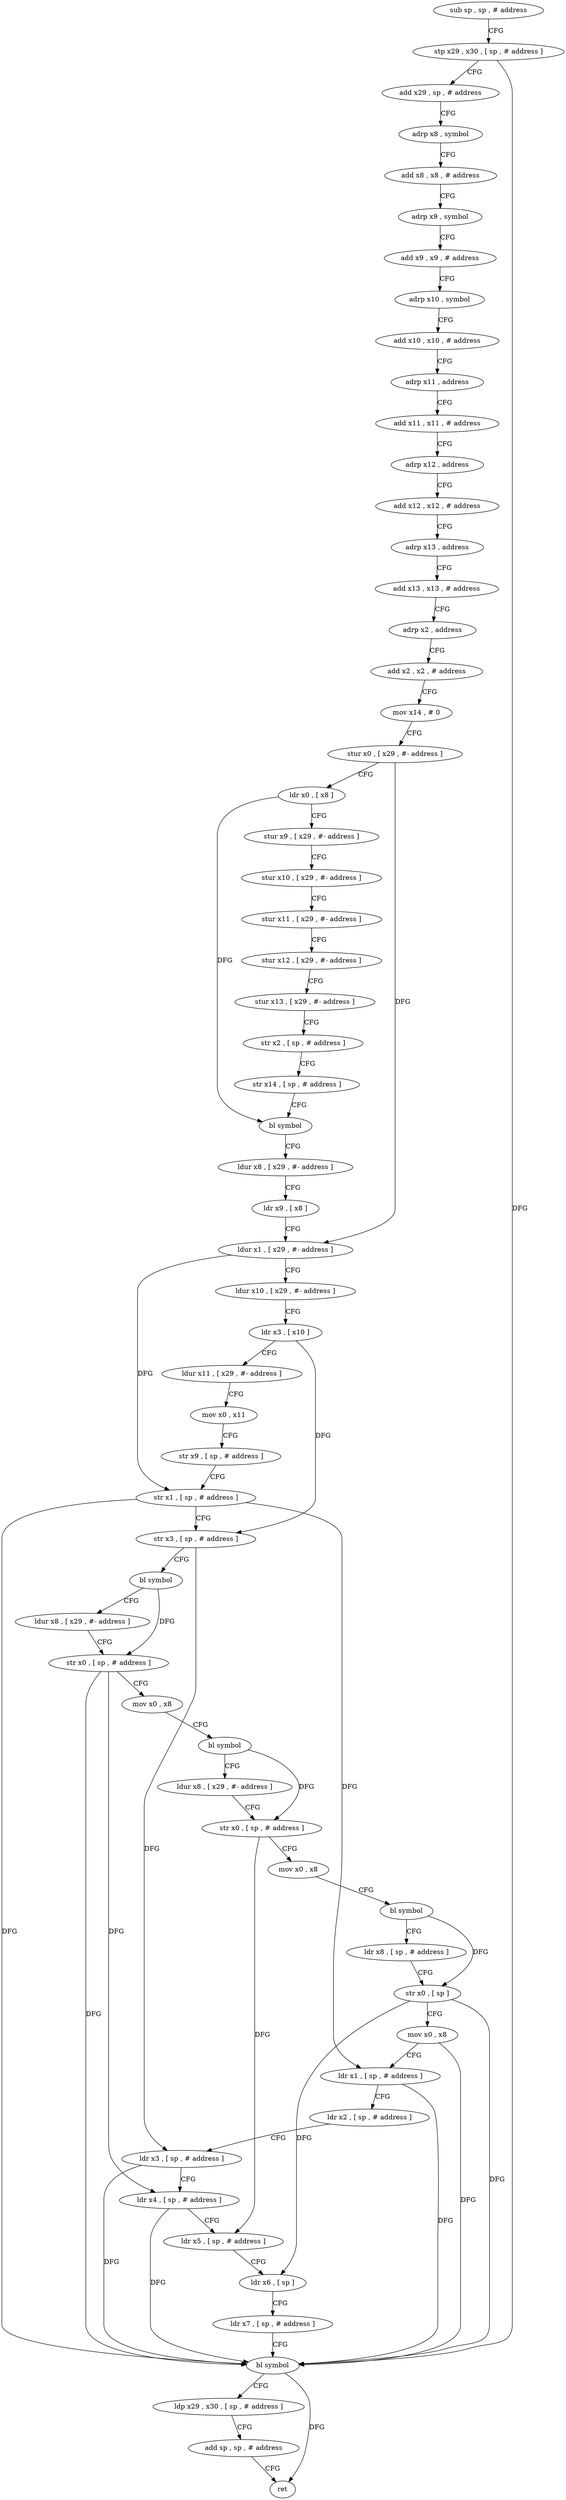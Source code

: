 digraph "func" {
"4300656" [label = "sub sp , sp , # address" ]
"4300660" [label = "stp x29 , x30 , [ sp , # address ]" ]
"4300664" [label = "add x29 , sp , # address" ]
"4300668" [label = "adrp x8 , symbol" ]
"4300672" [label = "add x8 , x8 , # address" ]
"4300676" [label = "adrp x9 , symbol" ]
"4300680" [label = "add x9 , x9 , # address" ]
"4300684" [label = "adrp x10 , symbol" ]
"4300688" [label = "add x10 , x10 , # address" ]
"4300692" [label = "adrp x11 , address" ]
"4300696" [label = "add x11 , x11 , # address" ]
"4300700" [label = "adrp x12 , address" ]
"4300704" [label = "add x12 , x12 , # address" ]
"4300708" [label = "adrp x13 , address" ]
"4300712" [label = "add x13 , x13 , # address" ]
"4300716" [label = "adrp x2 , address" ]
"4300720" [label = "add x2 , x2 , # address" ]
"4300724" [label = "mov x14 , # 0" ]
"4300728" [label = "stur x0 , [ x29 , #- address ]" ]
"4300732" [label = "ldr x0 , [ x8 ]" ]
"4300736" [label = "stur x9 , [ x29 , #- address ]" ]
"4300740" [label = "stur x10 , [ x29 , #- address ]" ]
"4300744" [label = "stur x11 , [ x29 , #- address ]" ]
"4300748" [label = "stur x12 , [ x29 , #- address ]" ]
"4300752" [label = "stur x13 , [ x29 , #- address ]" ]
"4300756" [label = "str x2 , [ sp , # address ]" ]
"4300760" [label = "str x14 , [ sp , # address ]" ]
"4300764" [label = "bl symbol" ]
"4300768" [label = "ldur x8 , [ x29 , #- address ]" ]
"4300772" [label = "ldr x9 , [ x8 ]" ]
"4300776" [label = "ldur x1 , [ x29 , #- address ]" ]
"4300780" [label = "ldur x10 , [ x29 , #- address ]" ]
"4300784" [label = "ldr x3 , [ x10 ]" ]
"4300788" [label = "ldur x11 , [ x29 , #- address ]" ]
"4300792" [label = "mov x0 , x11" ]
"4300796" [label = "str x9 , [ sp , # address ]" ]
"4300800" [label = "str x1 , [ sp , # address ]" ]
"4300804" [label = "str x3 , [ sp , # address ]" ]
"4300808" [label = "bl symbol" ]
"4300812" [label = "ldur x8 , [ x29 , #- address ]" ]
"4300816" [label = "str x0 , [ sp , # address ]" ]
"4300820" [label = "mov x0 , x8" ]
"4300824" [label = "bl symbol" ]
"4300828" [label = "ldur x8 , [ x29 , #- address ]" ]
"4300832" [label = "str x0 , [ sp , # address ]" ]
"4300836" [label = "mov x0 , x8" ]
"4300840" [label = "bl symbol" ]
"4300844" [label = "ldr x8 , [ sp , # address ]" ]
"4300848" [label = "str x0 , [ sp ]" ]
"4300852" [label = "mov x0 , x8" ]
"4300856" [label = "ldr x1 , [ sp , # address ]" ]
"4300860" [label = "ldr x2 , [ sp , # address ]" ]
"4300864" [label = "ldr x3 , [ sp , # address ]" ]
"4300868" [label = "ldr x4 , [ sp , # address ]" ]
"4300872" [label = "ldr x5 , [ sp , # address ]" ]
"4300876" [label = "ldr x6 , [ sp ]" ]
"4300880" [label = "ldr x7 , [ sp , # address ]" ]
"4300884" [label = "bl symbol" ]
"4300888" [label = "ldp x29 , x30 , [ sp , # address ]" ]
"4300892" [label = "add sp , sp , # address" ]
"4300896" [label = "ret" ]
"4300656" -> "4300660" [ label = "CFG" ]
"4300660" -> "4300664" [ label = "CFG" ]
"4300660" -> "4300884" [ label = "DFG" ]
"4300664" -> "4300668" [ label = "CFG" ]
"4300668" -> "4300672" [ label = "CFG" ]
"4300672" -> "4300676" [ label = "CFG" ]
"4300676" -> "4300680" [ label = "CFG" ]
"4300680" -> "4300684" [ label = "CFG" ]
"4300684" -> "4300688" [ label = "CFG" ]
"4300688" -> "4300692" [ label = "CFG" ]
"4300692" -> "4300696" [ label = "CFG" ]
"4300696" -> "4300700" [ label = "CFG" ]
"4300700" -> "4300704" [ label = "CFG" ]
"4300704" -> "4300708" [ label = "CFG" ]
"4300708" -> "4300712" [ label = "CFG" ]
"4300712" -> "4300716" [ label = "CFG" ]
"4300716" -> "4300720" [ label = "CFG" ]
"4300720" -> "4300724" [ label = "CFG" ]
"4300724" -> "4300728" [ label = "CFG" ]
"4300728" -> "4300732" [ label = "CFG" ]
"4300728" -> "4300776" [ label = "DFG" ]
"4300732" -> "4300736" [ label = "CFG" ]
"4300732" -> "4300764" [ label = "DFG" ]
"4300736" -> "4300740" [ label = "CFG" ]
"4300740" -> "4300744" [ label = "CFG" ]
"4300744" -> "4300748" [ label = "CFG" ]
"4300748" -> "4300752" [ label = "CFG" ]
"4300752" -> "4300756" [ label = "CFG" ]
"4300756" -> "4300760" [ label = "CFG" ]
"4300760" -> "4300764" [ label = "CFG" ]
"4300764" -> "4300768" [ label = "CFG" ]
"4300768" -> "4300772" [ label = "CFG" ]
"4300772" -> "4300776" [ label = "CFG" ]
"4300776" -> "4300780" [ label = "CFG" ]
"4300776" -> "4300800" [ label = "DFG" ]
"4300780" -> "4300784" [ label = "CFG" ]
"4300784" -> "4300788" [ label = "CFG" ]
"4300784" -> "4300804" [ label = "DFG" ]
"4300788" -> "4300792" [ label = "CFG" ]
"4300792" -> "4300796" [ label = "CFG" ]
"4300796" -> "4300800" [ label = "CFG" ]
"4300800" -> "4300804" [ label = "CFG" ]
"4300800" -> "4300856" [ label = "DFG" ]
"4300800" -> "4300884" [ label = "DFG" ]
"4300804" -> "4300808" [ label = "CFG" ]
"4300804" -> "4300864" [ label = "DFG" ]
"4300808" -> "4300812" [ label = "CFG" ]
"4300808" -> "4300816" [ label = "DFG" ]
"4300812" -> "4300816" [ label = "CFG" ]
"4300816" -> "4300820" [ label = "CFG" ]
"4300816" -> "4300868" [ label = "DFG" ]
"4300816" -> "4300884" [ label = "DFG" ]
"4300820" -> "4300824" [ label = "CFG" ]
"4300824" -> "4300828" [ label = "CFG" ]
"4300824" -> "4300832" [ label = "DFG" ]
"4300828" -> "4300832" [ label = "CFG" ]
"4300832" -> "4300836" [ label = "CFG" ]
"4300832" -> "4300872" [ label = "DFG" ]
"4300836" -> "4300840" [ label = "CFG" ]
"4300840" -> "4300844" [ label = "CFG" ]
"4300840" -> "4300848" [ label = "DFG" ]
"4300844" -> "4300848" [ label = "CFG" ]
"4300848" -> "4300852" [ label = "CFG" ]
"4300848" -> "4300876" [ label = "DFG" ]
"4300848" -> "4300884" [ label = "DFG" ]
"4300852" -> "4300856" [ label = "CFG" ]
"4300852" -> "4300884" [ label = "DFG" ]
"4300856" -> "4300860" [ label = "CFG" ]
"4300856" -> "4300884" [ label = "DFG" ]
"4300860" -> "4300864" [ label = "CFG" ]
"4300864" -> "4300868" [ label = "CFG" ]
"4300864" -> "4300884" [ label = "DFG" ]
"4300868" -> "4300872" [ label = "CFG" ]
"4300868" -> "4300884" [ label = "DFG" ]
"4300872" -> "4300876" [ label = "CFG" ]
"4300876" -> "4300880" [ label = "CFG" ]
"4300880" -> "4300884" [ label = "CFG" ]
"4300884" -> "4300888" [ label = "CFG" ]
"4300884" -> "4300896" [ label = "DFG" ]
"4300888" -> "4300892" [ label = "CFG" ]
"4300892" -> "4300896" [ label = "CFG" ]
}
